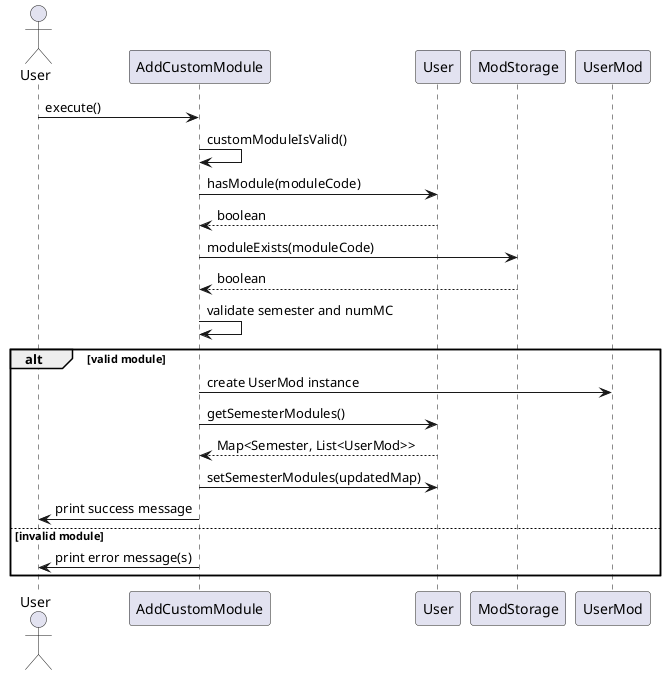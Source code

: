 @startuml
actor User
participant "AddCustomModule" as ACM
participant "User" as U
participant "ModStorage" as MS
participant "UserMod" as UM

User -> ACM : execute()
ACM -> ACM : customModuleIsValid()

ACM -> U : hasModule(moduleCode)
U --> ACM : boolean

ACM -> MS : moduleExists(moduleCode)
MS --> ACM : boolean

ACM -> ACM : validate semester and numMC

alt valid module
    ACM -> UM : create UserMod instance
    ACM -> U : getSemesterModules()
    U --> ACM : Map<Semester, List<UserMod>>

    ACM -> U : setSemesterModules(updatedMap)

    ACM -> User : print success message
else invalid module
    ACM -> User : print error message(s)
end

@enduml
